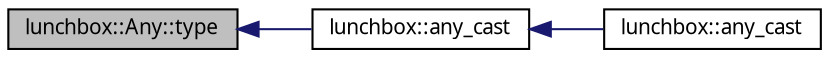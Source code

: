 digraph "lunchbox::Any::type"
{
  edge [fontname="Sans",fontsize="10",labelfontname="Sans",labelfontsize="10"];
  node [fontname="Sans",fontsize="10",shape=record];
  rankdir="LR";
  Node1 [label="lunchbox::Any::type",height=0.2,width=0.4,color="black", fillcolor="grey75", style="filled" fontcolor="black"];
  Node1 -> Node2 [dir="back",color="midnightblue",fontsize="10",style="solid",fontname="Sans"];
  Node2 [label="lunchbox::any_cast",height=0.2,width=0.4,color="black", fillcolor="white", style="filled",URL="$namespacelunchbox.html#a7aea7913c27e87795ad4a2b9491e7dc4",tooltip="Retrieve the value stored in an Any including type checking. "];
  Node2 -> Node3 [dir="back",color="midnightblue",fontsize="10",style="solid",fontname="Sans"];
  Node3 [label="lunchbox::any_cast",height=0.2,width=0.4,color="black", fillcolor="white", style="filled",URL="$namespacelunchbox.html#a00ef0d2f1234fd9f4c31b9b3d226fbd4",tooltip="Retrieve the value stored in an Any including type checking. "];
}
